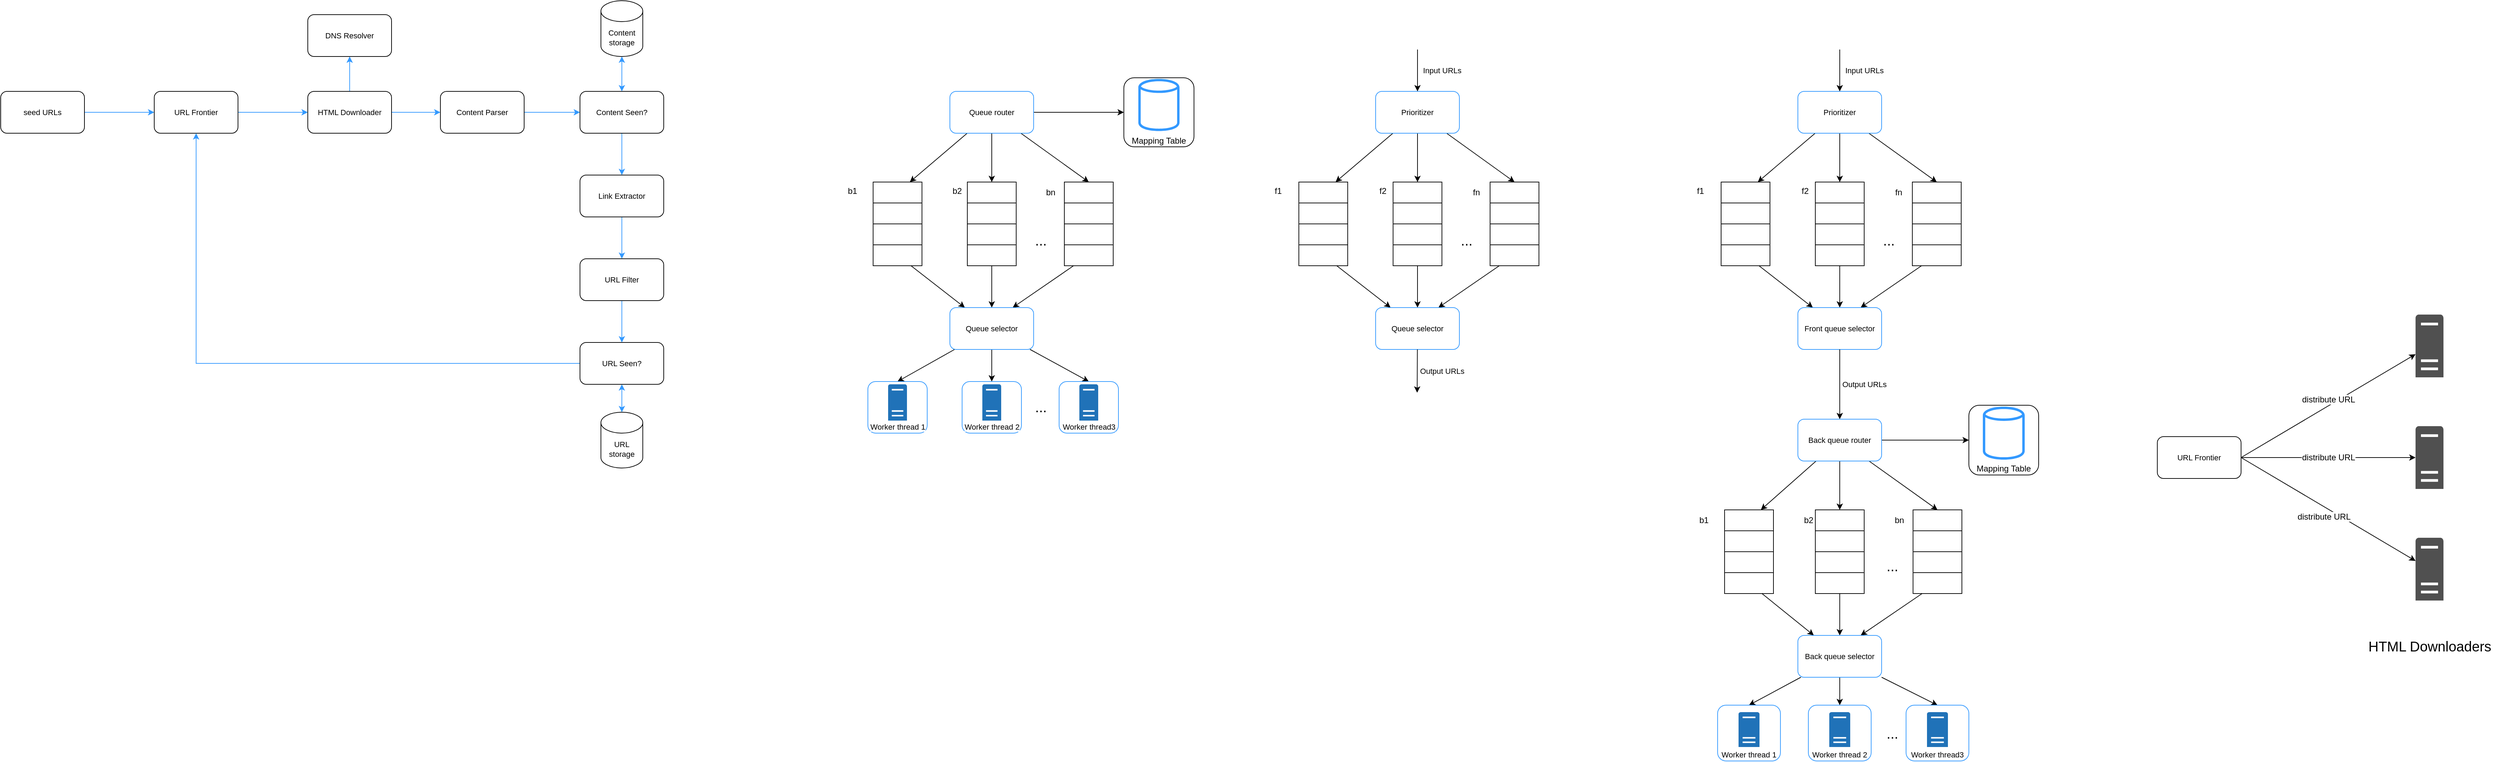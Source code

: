 <mxfile version="24.8.3">
  <diagram name="Page-1" id="DrJ4Jgo7Ixu42RDF0Wzw">
    <mxGraphModel dx="1405" dy="2077" grid="1" gridSize="10" guides="1" tooltips="1" connect="1" arrows="1" fold="1" page="1" pageScale="1" pageWidth="827" pageHeight="1169" math="0" shadow="0">
      <root>
        <mxCell id="0" />
        <mxCell id="1" parent="0" />
        <mxCell id="QwpV5EQHioaeeyOBAnAz-2" value="Worker thread 2" style="rounded=1;whiteSpace=wrap;html=1;fontFamily=Helvetica;fontSize=11;fontColor=default;labelBackgroundColor=default;fillColor=none;fillStyle=auto;strokeColor=#3399FF;verticalAlign=bottom;" vertex="1" parent="1">
          <mxGeometry x="1507.5" y="516" width="85" height="74" as="geometry" />
        </mxCell>
        <mxCell id="QwpV5EQHioaeeyOBAnAz-3" value="Mapping Table" style="rounded=1;whiteSpace=wrap;html=1;fillColor=none;verticalAlign=bottom;" vertex="1" parent="1">
          <mxGeometry x="1739.25" y="80.5" width="100.5" height="99" as="geometry" />
        </mxCell>
        <mxCell id="QwpV5EQHioaeeyOBAnAz-4" value="" style="edgeStyle=orthogonalEdgeStyle;shape=connector;rounded=0;orthogonalLoop=1;jettySize=auto;html=1;strokeColor=#3399FF;align=center;verticalAlign=middle;fontFamily=Helvetica;fontSize=11;fontColor=default;labelBackgroundColor=default;endArrow=classic;" edge="1" parent="1" source="QwpV5EQHioaeeyOBAnAz-5" target="QwpV5EQHioaeeyOBAnAz-7">
          <mxGeometry relative="1" as="geometry" />
        </mxCell>
        <mxCell id="QwpV5EQHioaeeyOBAnAz-5" value="seed URLs" style="rounded=1;whiteSpace=wrap;html=1;fontFamily=Helvetica;fontSize=11;fontColor=default;labelBackgroundColor=default;" vertex="1" parent="1">
          <mxGeometry x="130" y="100" width="120" height="60" as="geometry" />
        </mxCell>
        <mxCell id="QwpV5EQHioaeeyOBAnAz-6" value="" style="edgeStyle=orthogonalEdgeStyle;shape=connector;rounded=0;orthogonalLoop=1;jettySize=auto;html=1;strokeColor=#3399FF;align=center;verticalAlign=middle;fontFamily=Helvetica;fontSize=11;fontColor=default;labelBackgroundColor=default;endArrow=classic;" edge="1" parent="1" source="QwpV5EQHioaeeyOBAnAz-7" target="QwpV5EQHioaeeyOBAnAz-10">
          <mxGeometry relative="1" as="geometry" />
        </mxCell>
        <mxCell id="QwpV5EQHioaeeyOBAnAz-7" value="URL Frontier" style="rounded=1;whiteSpace=wrap;html=1;fontFamily=Helvetica;fontSize=11;fontColor=default;labelBackgroundColor=default;" vertex="1" parent="1">
          <mxGeometry x="350" y="100" width="120" height="60" as="geometry" />
        </mxCell>
        <mxCell id="QwpV5EQHioaeeyOBAnAz-8" value="" style="edgeStyle=orthogonalEdgeStyle;shape=connector;rounded=0;orthogonalLoop=1;jettySize=auto;html=1;strokeColor=#3399FF;align=center;verticalAlign=middle;fontFamily=Helvetica;fontSize=11;fontColor=default;labelBackgroundColor=default;endArrow=classic;" edge="1" parent="1" source="QwpV5EQHioaeeyOBAnAz-10" target="QwpV5EQHioaeeyOBAnAz-11">
          <mxGeometry relative="1" as="geometry" />
        </mxCell>
        <mxCell id="QwpV5EQHioaeeyOBAnAz-9" value="" style="edgeStyle=orthogonalEdgeStyle;shape=connector;rounded=0;orthogonalLoop=1;jettySize=auto;html=1;strokeColor=#3399FF;align=center;verticalAlign=middle;fontFamily=Helvetica;fontSize=11;fontColor=default;labelBackgroundColor=default;endArrow=classic;" edge="1" parent="1" source="QwpV5EQHioaeeyOBAnAz-10" target="QwpV5EQHioaeeyOBAnAz-13">
          <mxGeometry relative="1" as="geometry" />
        </mxCell>
        <mxCell id="QwpV5EQHioaeeyOBAnAz-10" value="HTML Downloader" style="rounded=1;whiteSpace=wrap;html=1;fontFamily=Helvetica;fontSize=11;fontColor=default;labelBackgroundColor=default;" vertex="1" parent="1">
          <mxGeometry x="570" y="100" width="120" height="60" as="geometry" />
        </mxCell>
        <mxCell id="QwpV5EQHioaeeyOBAnAz-11" value="DNS Resolver" style="rounded=1;whiteSpace=wrap;html=1;fontFamily=Helvetica;fontSize=11;fontColor=default;labelBackgroundColor=default;" vertex="1" parent="1">
          <mxGeometry x="570" y="-10" width="120" height="60" as="geometry" />
        </mxCell>
        <mxCell id="QwpV5EQHioaeeyOBAnAz-12" value="" style="edgeStyle=orthogonalEdgeStyle;shape=connector;rounded=0;orthogonalLoop=1;jettySize=auto;html=1;strokeColor=#3399FF;align=center;verticalAlign=middle;fontFamily=Helvetica;fontSize=11;fontColor=default;labelBackgroundColor=default;endArrow=classic;" edge="1" parent="1" source="QwpV5EQHioaeeyOBAnAz-13" target="QwpV5EQHioaeeyOBAnAz-16">
          <mxGeometry relative="1" as="geometry" />
        </mxCell>
        <mxCell id="QwpV5EQHioaeeyOBAnAz-13" value="Content Parser" style="rounded=1;whiteSpace=wrap;html=1;fontFamily=Helvetica;fontSize=11;fontColor=default;labelBackgroundColor=default;" vertex="1" parent="1">
          <mxGeometry x="760" y="100" width="120" height="60" as="geometry" />
        </mxCell>
        <mxCell id="QwpV5EQHioaeeyOBAnAz-14" value="" style="edgeStyle=orthogonalEdgeStyle;shape=connector;rounded=0;orthogonalLoop=1;jettySize=auto;html=1;strokeColor=#3399FF;align=center;verticalAlign=middle;fontFamily=Helvetica;fontSize=11;fontColor=default;labelBackgroundColor=default;endArrow=classic;startArrow=classic;startFill=1;" edge="1" parent="1" source="QwpV5EQHioaeeyOBAnAz-16" target="QwpV5EQHioaeeyOBAnAz-17">
          <mxGeometry relative="1" as="geometry" />
        </mxCell>
        <mxCell id="QwpV5EQHioaeeyOBAnAz-15" value="" style="edgeStyle=orthogonalEdgeStyle;shape=connector;rounded=0;orthogonalLoop=1;jettySize=auto;html=1;strokeColor=#3399FF;align=center;verticalAlign=middle;fontFamily=Helvetica;fontSize=11;fontColor=default;labelBackgroundColor=default;endArrow=classic;" edge="1" parent="1" source="QwpV5EQHioaeeyOBAnAz-16" target="QwpV5EQHioaeeyOBAnAz-19">
          <mxGeometry relative="1" as="geometry" />
        </mxCell>
        <mxCell id="QwpV5EQHioaeeyOBAnAz-16" value="Content Seen?" style="rounded=1;whiteSpace=wrap;html=1;fontFamily=Helvetica;fontSize=11;fontColor=default;labelBackgroundColor=default;" vertex="1" parent="1">
          <mxGeometry x="960" y="100" width="120" height="60" as="geometry" />
        </mxCell>
        <mxCell id="QwpV5EQHioaeeyOBAnAz-17" value="Content storage" style="shape=cylinder3;whiteSpace=wrap;html=1;boundedLbl=1;backgroundOutline=1;size=15;fontFamily=Helvetica;fontSize=11;fontColor=default;labelBackgroundColor=default;" vertex="1" parent="1">
          <mxGeometry x="990" y="-30" width="60" height="80" as="geometry" />
        </mxCell>
        <mxCell id="QwpV5EQHioaeeyOBAnAz-18" value="" style="edgeStyle=orthogonalEdgeStyle;shape=connector;rounded=0;orthogonalLoop=1;jettySize=auto;html=1;strokeColor=#3399FF;align=center;verticalAlign=middle;fontFamily=Helvetica;fontSize=11;fontColor=default;labelBackgroundColor=default;endArrow=classic;" edge="1" parent="1" source="QwpV5EQHioaeeyOBAnAz-19" target="QwpV5EQHioaeeyOBAnAz-21">
          <mxGeometry relative="1" as="geometry" />
        </mxCell>
        <mxCell id="QwpV5EQHioaeeyOBAnAz-19" value="Link Extractor" style="rounded=1;whiteSpace=wrap;html=1;fontFamily=Helvetica;fontSize=11;fontColor=default;labelBackgroundColor=default;" vertex="1" parent="1">
          <mxGeometry x="960" y="220" width="120" height="60" as="geometry" />
        </mxCell>
        <mxCell id="QwpV5EQHioaeeyOBAnAz-20" value="" style="edgeStyle=orthogonalEdgeStyle;shape=connector;rounded=0;orthogonalLoop=1;jettySize=auto;html=1;strokeColor=#3399FF;align=center;verticalAlign=middle;fontFamily=Helvetica;fontSize=11;fontColor=default;labelBackgroundColor=default;endArrow=classic;" edge="1" parent="1" source="QwpV5EQHioaeeyOBAnAz-21" target="QwpV5EQHioaeeyOBAnAz-24">
          <mxGeometry relative="1" as="geometry" />
        </mxCell>
        <mxCell id="QwpV5EQHioaeeyOBAnAz-21" value="URL Filter" style="rounded=1;whiteSpace=wrap;html=1;fontFamily=Helvetica;fontSize=11;fontColor=default;labelBackgroundColor=default;" vertex="1" parent="1">
          <mxGeometry x="960" y="340" width="120" height="60" as="geometry" />
        </mxCell>
        <mxCell id="QwpV5EQHioaeeyOBAnAz-22" value="" style="edgeStyle=orthogonalEdgeStyle;shape=connector;rounded=0;orthogonalLoop=1;jettySize=auto;html=1;strokeColor=#3399FF;align=center;verticalAlign=middle;fontFamily=Helvetica;fontSize=11;fontColor=default;labelBackgroundColor=default;endArrow=classic;startArrow=classic;startFill=1;" edge="1" parent="1" source="QwpV5EQHioaeeyOBAnAz-24" target="QwpV5EQHioaeeyOBAnAz-25">
          <mxGeometry relative="1" as="geometry" />
        </mxCell>
        <mxCell id="QwpV5EQHioaeeyOBAnAz-23" style="edgeStyle=orthogonalEdgeStyle;shape=connector;rounded=0;orthogonalLoop=1;jettySize=auto;html=1;strokeColor=#3399FF;align=center;verticalAlign=middle;fontFamily=Helvetica;fontSize=11;fontColor=default;labelBackgroundColor=default;endArrow=classic;entryX=0.5;entryY=1;entryDx=0;entryDy=0;" edge="1" parent="1" source="QwpV5EQHioaeeyOBAnAz-24" target="QwpV5EQHioaeeyOBAnAz-7">
          <mxGeometry relative="1" as="geometry">
            <mxPoint x="440" y="200.0" as="targetPoint" />
          </mxGeometry>
        </mxCell>
        <mxCell id="QwpV5EQHioaeeyOBAnAz-24" value="URL Seen?" style="rounded=1;whiteSpace=wrap;html=1;fontFamily=Helvetica;fontSize=11;fontColor=default;labelBackgroundColor=default;" vertex="1" parent="1">
          <mxGeometry x="960" y="460" width="120" height="60" as="geometry" />
        </mxCell>
        <mxCell id="QwpV5EQHioaeeyOBAnAz-25" value="URL&lt;div&gt;storage&lt;/div&gt;" style="shape=cylinder3;whiteSpace=wrap;html=1;boundedLbl=1;backgroundOutline=1;size=15;fontFamily=Helvetica;fontSize=11;fontColor=default;labelBackgroundColor=default;" vertex="1" parent="1">
          <mxGeometry x="990" y="560" width="60" height="80" as="geometry" />
        </mxCell>
        <mxCell id="QwpV5EQHioaeeyOBAnAz-26" style="rounded=0;orthogonalLoop=1;jettySize=auto;html=1;" edge="1" parent="1" source="QwpV5EQHioaeeyOBAnAz-30" target="QwpV5EQHioaeeyOBAnAz-42">
          <mxGeometry relative="1" as="geometry" />
        </mxCell>
        <mxCell id="QwpV5EQHioaeeyOBAnAz-27" style="edgeStyle=orthogonalEdgeStyle;rounded=0;orthogonalLoop=1;jettySize=auto;html=1;" edge="1" parent="1" source="QwpV5EQHioaeeyOBAnAz-30" target="QwpV5EQHioaeeyOBAnAz-32">
          <mxGeometry relative="1" as="geometry" />
        </mxCell>
        <mxCell id="QwpV5EQHioaeeyOBAnAz-28" style="rounded=0;orthogonalLoop=1;jettySize=auto;html=1;entryX=0.5;entryY=0;entryDx=0;entryDy=0;" edge="1" parent="1" source="QwpV5EQHioaeeyOBAnAz-30" target="QwpV5EQHioaeeyOBAnAz-37">
          <mxGeometry relative="1" as="geometry" />
        </mxCell>
        <mxCell id="QwpV5EQHioaeeyOBAnAz-29" style="edgeStyle=orthogonalEdgeStyle;rounded=0;orthogonalLoop=1;jettySize=auto;html=1;entryX=0;entryY=0.5;entryDx=0;entryDy=0;" edge="1" parent="1" source="QwpV5EQHioaeeyOBAnAz-30" target="QwpV5EQHioaeeyOBAnAz-3">
          <mxGeometry relative="1" as="geometry" />
        </mxCell>
        <mxCell id="QwpV5EQHioaeeyOBAnAz-30" value="Queue router" style="rounded=1;whiteSpace=wrap;html=1;fontFamily=Helvetica;fontSize=11;fontColor=default;labelBackgroundColor=default;fillColor=#FFFFFF;fillStyle=auto;strokeColor=#3399FF;" vertex="1" parent="1">
          <mxGeometry x="1490" y="100" width="120" height="60" as="geometry" />
        </mxCell>
        <mxCell id="QwpV5EQHioaeeyOBAnAz-31" value="" style="sketch=0;outlineConnect=0;fontColor=#232F3E;gradientColor=none;fillColor=#3399FF;strokeColor=#007FFF;dashed=0;verticalLabelPosition=bottom;verticalAlign=top;align=center;html=1;fontSize=12;fontStyle=0;aspect=fixed;pointerEvents=1;shape=mxgraph.aws4.generic_database;" vertex="1" parent="1">
          <mxGeometry x="1760" y="80.5" width="59" height="78" as="geometry" />
        </mxCell>
        <mxCell id="QwpV5EQHioaeeyOBAnAz-32" value="" style="rounded=0;whiteSpace=wrap;html=1;" vertex="1" parent="1">
          <mxGeometry x="1515" y="230" width="70" height="30" as="geometry" />
        </mxCell>
        <mxCell id="QwpV5EQHioaeeyOBAnAz-33" value="" style="rounded=0;whiteSpace=wrap;html=1;" vertex="1" parent="1">
          <mxGeometry x="1515" y="260" width="70" height="30" as="geometry" />
        </mxCell>
        <mxCell id="QwpV5EQHioaeeyOBAnAz-34" value="" style="rounded=0;whiteSpace=wrap;html=1;" vertex="1" parent="1">
          <mxGeometry x="1515" y="290" width="70" height="30" as="geometry" />
        </mxCell>
        <mxCell id="QwpV5EQHioaeeyOBAnAz-35" style="edgeStyle=orthogonalEdgeStyle;rounded=0;orthogonalLoop=1;jettySize=auto;html=1;entryX=0.5;entryY=0;entryDx=0;entryDy=0;" edge="1" parent="1" source="QwpV5EQHioaeeyOBAnAz-36" target="QwpV5EQHioaeeyOBAnAz-54">
          <mxGeometry relative="1" as="geometry" />
        </mxCell>
        <mxCell id="QwpV5EQHioaeeyOBAnAz-36" value="" style="rounded=0;whiteSpace=wrap;html=1;" vertex="1" parent="1">
          <mxGeometry x="1515" y="320" width="70" height="30" as="geometry" />
        </mxCell>
        <mxCell id="QwpV5EQHioaeeyOBAnAz-37" value="" style="rounded=0;whiteSpace=wrap;html=1;" vertex="1" parent="1">
          <mxGeometry x="1654" y="230" width="70" height="30" as="geometry" />
        </mxCell>
        <mxCell id="QwpV5EQHioaeeyOBAnAz-38" value="" style="rounded=0;whiteSpace=wrap;html=1;" vertex="1" parent="1">
          <mxGeometry x="1654" y="260" width="70" height="30" as="geometry" />
        </mxCell>
        <mxCell id="QwpV5EQHioaeeyOBAnAz-39" value="" style="rounded=0;whiteSpace=wrap;html=1;" vertex="1" parent="1">
          <mxGeometry x="1654" y="290" width="70" height="30" as="geometry" />
        </mxCell>
        <mxCell id="QwpV5EQHioaeeyOBAnAz-40" style="rounded=0;orthogonalLoop=1;jettySize=auto;html=1;entryX=0.75;entryY=0;entryDx=0;entryDy=0;" edge="1" parent="1" source="QwpV5EQHioaeeyOBAnAz-41" target="QwpV5EQHioaeeyOBAnAz-54">
          <mxGeometry relative="1" as="geometry" />
        </mxCell>
        <mxCell id="QwpV5EQHioaeeyOBAnAz-41" value="" style="rounded=0;whiteSpace=wrap;html=1;" vertex="1" parent="1">
          <mxGeometry x="1654" y="320" width="70" height="30" as="geometry" />
        </mxCell>
        <mxCell id="QwpV5EQHioaeeyOBAnAz-42" value="" style="rounded=0;whiteSpace=wrap;html=1;" vertex="1" parent="1">
          <mxGeometry x="1380" y="230" width="70" height="30" as="geometry" />
        </mxCell>
        <mxCell id="QwpV5EQHioaeeyOBAnAz-43" value="" style="rounded=0;whiteSpace=wrap;html=1;" vertex="1" parent="1">
          <mxGeometry x="1380" y="260" width="70" height="30" as="geometry" />
        </mxCell>
        <mxCell id="QwpV5EQHioaeeyOBAnAz-44" value="" style="rounded=0;whiteSpace=wrap;html=1;" vertex="1" parent="1">
          <mxGeometry x="1380" y="290" width="70" height="30" as="geometry" />
        </mxCell>
        <mxCell id="QwpV5EQHioaeeyOBAnAz-45" style="rounded=0;orthogonalLoop=1;jettySize=auto;html=1;" edge="1" parent="1" source="QwpV5EQHioaeeyOBAnAz-46" target="QwpV5EQHioaeeyOBAnAz-54">
          <mxGeometry relative="1" as="geometry" />
        </mxCell>
        <mxCell id="QwpV5EQHioaeeyOBAnAz-46" value="" style="rounded=0;whiteSpace=wrap;html=1;" vertex="1" parent="1">
          <mxGeometry x="1380" y="320" width="70" height="30" as="geometry" />
        </mxCell>
        <mxCell id="QwpV5EQHioaeeyOBAnAz-47" value="b1" style="text;html=1;align=center;verticalAlign=middle;resizable=0;points=[];autosize=1;strokeColor=none;fillColor=none;" vertex="1" parent="1">
          <mxGeometry x="1330" y="228" width="40" height="30" as="geometry" />
        </mxCell>
        <mxCell id="QwpV5EQHioaeeyOBAnAz-48" value="b2" style="text;html=1;align=center;verticalAlign=middle;resizable=0;points=[];autosize=1;strokeColor=none;fillColor=none;" vertex="1" parent="1">
          <mxGeometry x="1480" y="228" width="40" height="30" as="geometry" />
        </mxCell>
        <mxCell id="QwpV5EQHioaeeyOBAnAz-49" value="bn" style="text;html=1;align=center;verticalAlign=middle;resizable=0;points=[];autosize=1;strokeColor=none;fillColor=none;" vertex="1" parent="1">
          <mxGeometry x="1614" y="230" width="40" height="30" as="geometry" />
        </mxCell>
        <mxCell id="QwpV5EQHioaeeyOBAnAz-50" value="..." style="text;html=1;align=center;verticalAlign=middle;resizable=0;points=[];autosize=1;strokeColor=none;fillColor=none;fontSize=20;" vertex="1" parent="1">
          <mxGeometry x="1600" y="293" width="40" height="40" as="geometry" />
        </mxCell>
        <mxCell id="QwpV5EQHioaeeyOBAnAz-51" style="rounded=0;orthogonalLoop=1;jettySize=auto;html=1;entryX=0.5;entryY=0;entryDx=0;entryDy=0;" edge="1" parent="1" source="QwpV5EQHioaeeyOBAnAz-54" target="QwpV5EQHioaeeyOBAnAz-58">
          <mxGeometry relative="1" as="geometry" />
        </mxCell>
        <mxCell id="QwpV5EQHioaeeyOBAnAz-52" style="edgeStyle=orthogonalEdgeStyle;rounded=0;orthogonalLoop=1;jettySize=auto;html=1;entryX=0.5;entryY=0;entryDx=0;entryDy=0;" edge="1" parent="1" source="QwpV5EQHioaeeyOBAnAz-54" target="QwpV5EQHioaeeyOBAnAz-2">
          <mxGeometry relative="1" as="geometry" />
        </mxCell>
        <mxCell id="QwpV5EQHioaeeyOBAnAz-53" style="rounded=0;orthogonalLoop=1;jettySize=auto;html=1;entryX=0.5;entryY=0;entryDx=0;entryDy=0;" edge="1" parent="1" source="QwpV5EQHioaeeyOBAnAz-54" target="QwpV5EQHioaeeyOBAnAz-56">
          <mxGeometry relative="1" as="geometry" />
        </mxCell>
        <mxCell id="QwpV5EQHioaeeyOBAnAz-54" value="Queue selector" style="rounded=1;whiteSpace=wrap;html=1;fontFamily=Helvetica;fontSize=11;fontColor=default;labelBackgroundColor=default;fillColor=#FFFFFF;fillStyle=auto;strokeColor=#3399FF;" vertex="1" parent="1">
          <mxGeometry x="1490" y="410" width="120" height="60" as="geometry" />
        </mxCell>
        <mxCell id="QwpV5EQHioaeeyOBAnAz-55" value="" style="sketch=0;pointerEvents=1;shadow=0;dashed=0;html=1;strokeColor=none;labelPosition=center;verticalLabelPosition=bottom;verticalAlign=top;outlineConnect=0;align=center;shape=mxgraph.office.servers.physical_host;fillColor=#2072B8;" vertex="1" parent="1">
          <mxGeometry x="1536.5" y="520" width="27" height="52" as="geometry" />
        </mxCell>
        <mxCell id="QwpV5EQHioaeeyOBAnAz-56" value="Worker thread3" style="rounded=1;whiteSpace=wrap;html=1;fontFamily=Helvetica;fontSize=11;fontColor=default;labelBackgroundColor=default;fillColor=none;fillStyle=auto;strokeColor=#3399FF;verticalAlign=bottom;" vertex="1" parent="1">
          <mxGeometry x="1646.5" y="516" width="85" height="74" as="geometry" />
        </mxCell>
        <mxCell id="QwpV5EQHioaeeyOBAnAz-57" value="" style="sketch=0;pointerEvents=1;shadow=0;dashed=0;html=1;strokeColor=none;labelPosition=center;verticalLabelPosition=bottom;verticalAlign=top;outlineConnect=0;align=center;shape=mxgraph.office.servers.physical_host;fillColor=#2072B8;" vertex="1" parent="1">
          <mxGeometry x="1675.5" y="520" width="27" height="52" as="geometry" />
        </mxCell>
        <mxCell id="QwpV5EQHioaeeyOBAnAz-58" value="Worker thread 1" style="rounded=1;whiteSpace=wrap;html=1;fontFamily=Helvetica;fontSize=11;fontColor=default;labelBackgroundColor=default;fillColor=none;fillStyle=auto;strokeColor=#3399FF;verticalAlign=bottom;" vertex="1" parent="1">
          <mxGeometry x="1372.5" y="516" width="85" height="74" as="geometry" />
        </mxCell>
        <mxCell id="QwpV5EQHioaeeyOBAnAz-59" value="" style="sketch=0;pointerEvents=1;shadow=0;dashed=0;html=1;strokeColor=none;labelPosition=center;verticalLabelPosition=bottom;verticalAlign=top;outlineConnect=0;align=center;shape=mxgraph.office.servers.physical_host;fillColor=#2072B8;" vertex="1" parent="1">
          <mxGeometry x="1401.5" y="520" width="27" height="52" as="geometry" />
        </mxCell>
        <mxCell id="QwpV5EQHioaeeyOBAnAz-60" value="..." style="text;html=1;align=center;verticalAlign=middle;resizable=0;points=[];autosize=1;strokeColor=none;fillColor=none;fontSize=20;" vertex="1" parent="1">
          <mxGeometry x="1600" y="532" width="40" height="40" as="geometry" />
        </mxCell>
        <mxCell id="QwpV5EQHioaeeyOBAnAz-61" style="rounded=0;orthogonalLoop=1;jettySize=auto;html=1;" edge="1" parent="1" source="QwpV5EQHioaeeyOBAnAz-64" target="QwpV5EQHioaeeyOBAnAz-75">
          <mxGeometry relative="1" as="geometry" />
        </mxCell>
        <mxCell id="QwpV5EQHioaeeyOBAnAz-62" style="edgeStyle=orthogonalEdgeStyle;rounded=0;orthogonalLoop=1;jettySize=auto;html=1;" edge="1" parent="1" source="QwpV5EQHioaeeyOBAnAz-64" target="QwpV5EQHioaeeyOBAnAz-65">
          <mxGeometry relative="1" as="geometry" />
        </mxCell>
        <mxCell id="QwpV5EQHioaeeyOBAnAz-63" style="rounded=0;orthogonalLoop=1;jettySize=auto;html=1;entryX=0.5;entryY=0;entryDx=0;entryDy=0;" edge="1" parent="1" source="QwpV5EQHioaeeyOBAnAz-64" target="QwpV5EQHioaeeyOBAnAz-70">
          <mxGeometry relative="1" as="geometry" />
        </mxCell>
        <mxCell id="QwpV5EQHioaeeyOBAnAz-64" value="Prioritizer" style="rounded=1;whiteSpace=wrap;html=1;fontFamily=Helvetica;fontSize=11;fontColor=default;labelBackgroundColor=default;fillColor=#FFFFFF;fillStyle=auto;strokeColor=#3399FF;" vertex="1" parent="1">
          <mxGeometry x="2100" y="100" width="120" height="60" as="geometry" />
        </mxCell>
        <mxCell id="QwpV5EQHioaeeyOBAnAz-65" value="" style="rounded=0;whiteSpace=wrap;html=1;" vertex="1" parent="1">
          <mxGeometry x="2125" y="230" width="70" height="30" as="geometry" />
        </mxCell>
        <mxCell id="QwpV5EQHioaeeyOBAnAz-66" value="" style="rounded=0;whiteSpace=wrap;html=1;" vertex="1" parent="1">
          <mxGeometry x="2125" y="260" width="70" height="30" as="geometry" />
        </mxCell>
        <mxCell id="QwpV5EQHioaeeyOBAnAz-67" value="" style="rounded=0;whiteSpace=wrap;html=1;" vertex="1" parent="1">
          <mxGeometry x="2125" y="290" width="70" height="30" as="geometry" />
        </mxCell>
        <mxCell id="QwpV5EQHioaeeyOBAnAz-68" style="edgeStyle=orthogonalEdgeStyle;rounded=0;orthogonalLoop=1;jettySize=auto;html=1;entryX=0.5;entryY=0;entryDx=0;entryDy=0;" edge="1" parent="1" source="QwpV5EQHioaeeyOBAnAz-69" target="QwpV5EQHioaeeyOBAnAz-84">
          <mxGeometry relative="1" as="geometry" />
        </mxCell>
        <mxCell id="QwpV5EQHioaeeyOBAnAz-69" value="" style="rounded=0;whiteSpace=wrap;html=1;" vertex="1" parent="1">
          <mxGeometry x="2125" y="320" width="70" height="30" as="geometry" />
        </mxCell>
        <mxCell id="QwpV5EQHioaeeyOBAnAz-70" value="" style="rounded=0;whiteSpace=wrap;html=1;" vertex="1" parent="1">
          <mxGeometry x="2264" y="230" width="70" height="30" as="geometry" />
        </mxCell>
        <mxCell id="QwpV5EQHioaeeyOBAnAz-71" value="" style="rounded=0;whiteSpace=wrap;html=1;" vertex="1" parent="1">
          <mxGeometry x="2264" y="260" width="70" height="30" as="geometry" />
        </mxCell>
        <mxCell id="QwpV5EQHioaeeyOBAnAz-72" value="" style="rounded=0;whiteSpace=wrap;html=1;" vertex="1" parent="1">
          <mxGeometry x="2264" y="290" width="70" height="30" as="geometry" />
        </mxCell>
        <mxCell id="QwpV5EQHioaeeyOBAnAz-73" style="rounded=0;orthogonalLoop=1;jettySize=auto;html=1;entryX=0.75;entryY=0;entryDx=0;entryDy=0;" edge="1" parent="1" source="QwpV5EQHioaeeyOBAnAz-74" target="QwpV5EQHioaeeyOBAnAz-84">
          <mxGeometry relative="1" as="geometry" />
        </mxCell>
        <mxCell id="QwpV5EQHioaeeyOBAnAz-74" value="" style="rounded=0;whiteSpace=wrap;html=1;" vertex="1" parent="1">
          <mxGeometry x="2264" y="320" width="70" height="30" as="geometry" />
        </mxCell>
        <mxCell id="QwpV5EQHioaeeyOBAnAz-75" value="" style="rounded=0;whiteSpace=wrap;html=1;" vertex="1" parent="1">
          <mxGeometry x="1990" y="230" width="70" height="30" as="geometry" />
        </mxCell>
        <mxCell id="QwpV5EQHioaeeyOBAnAz-76" value="" style="rounded=0;whiteSpace=wrap;html=1;" vertex="1" parent="1">
          <mxGeometry x="1990" y="260" width="70" height="30" as="geometry" />
        </mxCell>
        <mxCell id="QwpV5EQHioaeeyOBAnAz-77" value="" style="rounded=0;whiteSpace=wrap;html=1;" vertex="1" parent="1">
          <mxGeometry x="1990" y="290" width="70" height="30" as="geometry" />
        </mxCell>
        <mxCell id="QwpV5EQHioaeeyOBAnAz-78" style="rounded=0;orthogonalLoop=1;jettySize=auto;html=1;" edge="1" parent="1" source="QwpV5EQHioaeeyOBAnAz-79" target="QwpV5EQHioaeeyOBAnAz-84">
          <mxGeometry relative="1" as="geometry" />
        </mxCell>
        <mxCell id="QwpV5EQHioaeeyOBAnAz-79" value="" style="rounded=0;whiteSpace=wrap;html=1;" vertex="1" parent="1">
          <mxGeometry x="1990" y="320" width="70" height="30" as="geometry" />
        </mxCell>
        <mxCell id="QwpV5EQHioaeeyOBAnAz-80" value="f1" style="text;html=1;align=center;verticalAlign=middle;resizable=0;points=[];autosize=1;strokeColor=none;fillColor=none;" vertex="1" parent="1">
          <mxGeometry x="1945" y="228" width="30" height="30" as="geometry" />
        </mxCell>
        <mxCell id="QwpV5EQHioaeeyOBAnAz-81" value="f2" style="text;html=1;align=center;verticalAlign=middle;resizable=0;points=[];autosize=1;strokeColor=none;fillColor=none;" vertex="1" parent="1">
          <mxGeometry x="2095" y="228" width="30" height="30" as="geometry" />
        </mxCell>
        <mxCell id="QwpV5EQHioaeeyOBAnAz-82" value="fn" style="text;html=1;align=center;verticalAlign=middle;resizable=0;points=[];autosize=1;strokeColor=none;fillColor=none;" vertex="1" parent="1">
          <mxGeometry x="2229" y="230" width="30" height="30" as="geometry" />
        </mxCell>
        <mxCell id="QwpV5EQHioaeeyOBAnAz-83" value="..." style="text;html=1;align=center;verticalAlign=middle;resizable=0;points=[];autosize=1;strokeColor=none;fillColor=none;fontSize=20;" vertex="1" parent="1">
          <mxGeometry x="2210" y="293" width="40" height="40" as="geometry" />
        </mxCell>
        <mxCell id="QwpV5EQHioaeeyOBAnAz-84" value="Queue selector" style="rounded=1;whiteSpace=wrap;html=1;fontFamily=Helvetica;fontSize=11;fontColor=default;labelBackgroundColor=default;fillColor=#FFFFFF;fillStyle=auto;strokeColor=#3399FF;" vertex="1" parent="1">
          <mxGeometry x="2100" y="410" width="120" height="60" as="geometry" />
        </mxCell>
        <mxCell id="QwpV5EQHioaeeyOBAnAz-85" value="Input URLs" style="endArrow=classic;html=1;rounded=0;entryX=0.5;entryY=0;entryDx=0;entryDy=0;spacingLeft=70;" edge="1" parent="1" target="QwpV5EQHioaeeyOBAnAz-64">
          <mxGeometry width="50" height="50" relative="1" as="geometry">
            <mxPoint x="2160" y="40" as="sourcePoint" />
            <mxPoint x="1920" y="270" as="targetPoint" />
          </mxGeometry>
        </mxCell>
        <mxCell id="QwpV5EQHioaeeyOBAnAz-86" value="Output URLs" style="endArrow=classic;html=1;rounded=0;entryX=0.5;entryY=0;entryDx=0;entryDy=0;spacingLeft=70;" edge="1" parent="1" source="QwpV5EQHioaeeyOBAnAz-84">
          <mxGeometry width="50" height="50" relative="1" as="geometry">
            <mxPoint x="2159.5" y="472" as="sourcePoint" />
            <mxPoint x="2159.5" y="532" as="targetPoint" />
          </mxGeometry>
        </mxCell>
        <mxCell id="QwpV5EQHioaeeyOBAnAz-87" style="rounded=0;orthogonalLoop=1;jettySize=auto;html=1;" edge="1" parent="1" source="QwpV5EQHioaeeyOBAnAz-90" target="QwpV5EQHioaeeyOBAnAz-101">
          <mxGeometry relative="1" as="geometry" />
        </mxCell>
        <mxCell id="QwpV5EQHioaeeyOBAnAz-88" style="edgeStyle=orthogonalEdgeStyle;rounded=0;orthogonalLoop=1;jettySize=auto;html=1;" edge="1" parent="1" source="QwpV5EQHioaeeyOBAnAz-90" target="QwpV5EQHioaeeyOBAnAz-91">
          <mxGeometry relative="1" as="geometry" />
        </mxCell>
        <mxCell id="QwpV5EQHioaeeyOBAnAz-89" style="rounded=0;orthogonalLoop=1;jettySize=auto;html=1;entryX=0.5;entryY=0;entryDx=0;entryDy=0;" edge="1" parent="1" source="QwpV5EQHioaeeyOBAnAz-90" target="QwpV5EQHioaeeyOBAnAz-96">
          <mxGeometry relative="1" as="geometry" />
        </mxCell>
        <mxCell id="QwpV5EQHioaeeyOBAnAz-90" value="Prioritizer" style="rounded=1;whiteSpace=wrap;html=1;fontFamily=Helvetica;fontSize=11;fontColor=default;labelBackgroundColor=default;fillColor=#FFFFFF;fillStyle=auto;strokeColor=#3399FF;" vertex="1" parent="1">
          <mxGeometry x="2705" y="100" width="120" height="60" as="geometry" />
        </mxCell>
        <mxCell id="QwpV5EQHioaeeyOBAnAz-91" value="" style="rounded=0;whiteSpace=wrap;html=1;" vertex="1" parent="1">
          <mxGeometry x="2730" y="230" width="70" height="30" as="geometry" />
        </mxCell>
        <mxCell id="QwpV5EQHioaeeyOBAnAz-92" value="" style="rounded=0;whiteSpace=wrap;html=1;" vertex="1" parent="1">
          <mxGeometry x="2730" y="260" width="70" height="30" as="geometry" />
        </mxCell>
        <mxCell id="QwpV5EQHioaeeyOBAnAz-93" value="" style="rounded=0;whiteSpace=wrap;html=1;" vertex="1" parent="1">
          <mxGeometry x="2730" y="290" width="70" height="30" as="geometry" />
        </mxCell>
        <mxCell id="QwpV5EQHioaeeyOBAnAz-94" style="edgeStyle=orthogonalEdgeStyle;rounded=0;orthogonalLoop=1;jettySize=auto;html=1;entryX=0.5;entryY=0;entryDx=0;entryDy=0;" edge="1" parent="1" source="QwpV5EQHioaeeyOBAnAz-95" target="QwpV5EQHioaeeyOBAnAz-110">
          <mxGeometry relative="1" as="geometry" />
        </mxCell>
        <mxCell id="QwpV5EQHioaeeyOBAnAz-95" value="" style="rounded=0;whiteSpace=wrap;html=1;" vertex="1" parent="1">
          <mxGeometry x="2730" y="320" width="70" height="30" as="geometry" />
        </mxCell>
        <mxCell id="QwpV5EQHioaeeyOBAnAz-96" value="" style="rounded=0;whiteSpace=wrap;html=1;" vertex="1" parent="1">
          <mxGeometry x="2869" y="230" width="70" height="30" as="geometry" />
        </mxCell>
        <mxCell id="QwpV5EQHioaeeyOBAnAz-97" value="" style="rounded=0;whiteSpace=wrap;html=1;" vertex="1" parent="1">
          <mxGeometry x="2869" y="260" width="70" height="30" as="geometry" />
        </mxCell>
        <mxCell id="QwpV5EQHioaeeyOBAnAz-98" value="" style="rounded=0;whiteSpace=wrap;html=1;" vertex="1" parent="1">
          <mxGeometry x="2869" y="290" width="70" height="30" as="geometry" />
        </mxCell>
        <mxCell id="QwpV5EQHioaeeyOBAnAz-99" style="rounded=0;orthogonalLoop=1;jettySize=auto;html=1;entryX=0.75;entryY=0;entryDx=0;entryDy=0;" edge="1" parent="1" source="QwpV5EQHioaeeyOBAnAz-100" target="QwpV5EQHioaeeyOBAnAz-110">
          <mxGeometry relative="1" as="geometry" />
        </mxCell>
        <mxCell id="QwpV5EQHioaeeyOBAnAz-100" value="" style="rounded=0;whiteSpace=wrap;html=1;" vertex="1" parent="1">
          <mxGeometry x="2869" y="320" width="70" height="30" as="geometry" />
        </mxCell>
        <mxCell id="QwpV5EQHioaeeyOBAnAz-101" value="" style="rounded=0;whiteSpace=wrap;html=1;" vertex="1" parent="1">
          <mxGeometry x="2595" y="230" width="70" height="30" as="geometry" />
        </mxCell>
        <mxCell id="QwpV5EQHioaeeyOBAnAz-102" value="" style="rounded=0;whiteSpace=wrap;html=1;" vertex="1" parent="1">
          <mxGeometry x="2595" y="260" width="70" height="30" as="geometry" />
        </mxCell>
        <mxCell id="QwpV5EQHioaeeyOBAnAz-103" value="" style="rounded=0;whiteSpace=wrap;html=1;" vertex="1" parent="1">
          <mxGeometry x="2595" y="290" width="70" height="30" as="geometry" />
        </mxCell>
        <mxCell id="QwpV5EQHioaeeyOBAnAz-104" style="rounded=0;orthogonalLoop=1;jettySize=auto;html=1;" edge="1" parent="1" source="QwpV5EQHioaeeyOBAnAz-105" target="QwpV5EQHioaeeyOBAnAz-110">
          <mxGeometry relative="1" as="geometry" />
        </mxCell>
        <mxCell id="QwpV5EQHioaeeyOBAnAz-105" value="" style="rounded=0;whiteSpace=wrap;html=1;" vertex="1" parent="1">
          <mxGeometry x="2595" y="320" width="70" height="30" as="geometry" />
        </mxCell>
        <mxCell id="QwpV5EQHioaeeyOBAnAz-106" value="f1" style="text;html=1;align=center;verticalAlign=middle;resizable=0;points=[];autosize=1;strokeColor=none;fillColor=none;" vertex="1" parent="1">
          <mxGeometry x="2550" y="228" width="30" height="30" as="geometry" />
        </mxCell>
        <mxCell id="QwpV5EQHioaeeyOBAnAz-107" value="f2" style="text;html=1;align=center;verticalAlign=middle;resizable=0;points=[];autosize=1;strokeColor=none;fillColor=none;" vertex="1" parent="1">
          <mxGeometry x="2700" y="228" width="30" height="30" as="geometry" />
        </mxCell>
        <mxCell id="QwpV5EQHioaeeyOBAnAz-108" value="fn" style="text;html=1;align=center;verticalAlign=middle;resizable=0;points=[];autosize=1;strokeColor=none;fillColor=none;" vertex="1" parent="1">
          <mxGeometry x="2834" y="230" width="30" height="30" as="geometry" />
        </mxCell>
        <mxCell id="QwpV5EQHioaeeyOBAnAz-109" value="..." style="text;html=1;align=center;verticalAlign=middle;resizable=0;points=[];autosize=1;strokeColor=none;fillColor=none;fontSize=20;" vertex="1" parent="1">
          <mxGeometry x="2815" y="293" width="40" height="40" as="geometry" />
        </mxCell>
        <mxCell id="QwpV5EQHioaeeyOBAnAz-110" value="Front queue selector" style="rounded=1;whiteSpace=wrap;html=1;fontFamily=Helvetica;fontSize=11;fontColor=default;labelBackgroundColor=default;fillColor=#FFFFFF;fillStyle=auto;strokeColor=#3399FF;" vertex="1" parent="1">
          <mxGeometry x="2705" y="410" width="120" height="60" as="geometry" />
        </mxCell>
        <mxCell id="QwpV5EQHioaeeyOBAnAz-111" value="Input URLs" style="endArrow=classic;html=1;rounded=0;entryX=0.5;entryY=0;entryDx=0;entryDy=0;spacingLeft=70;" edge="1" parent="1" target="QwpV5EQHioaeeyOBAnAz-90">
          <mxGeometry width="50" height="50" relative="1" as="geometry">
            <mxPoint x="2765" y="40" as="sourcePoint" />
            <mxPoint x="2525" y="270" as="targetPoint" />
          </mxGeometry>
        </mxCell>
        <mxCell id="QwpV5EQHioaeeyOBAnAz-112" value="Output URLs" style="endArrow=classic;html=1;rounded=0;entryX=0.5;entryY=0;entryDx=0;entryDy=0;spacingLeft=70;" edge="1" parent="1" source="QwpV5EQHioaeeyOBAnAz-110" target="QwpV5EQHioaeeyOBAnAz-119">
          <mxGeometry width="50" height="50" relative="1" as="geometry">
            <mxPoint x="2760.5" y="472" as="sourcePoint" />
            <mxPoint x="2760.5" y="532" as="targetPoint" />
          </mxGeometry>
        </mxCell>
        <mxCell id="QwpV5EQHioaeeyOBAnAz-113" value="Worker thread 2" style="rounded=1;whiteSpace=wrap;html=1;fontFamily=Helvetica;fontSize=11;fontColor=default;labelBackgroundColor=default;fillColor=none;fillStyle=auto;strokeColor=#3399FF;verticalAlign=bottom;" vertex="1" parent="1">
          <mxGeometry x="2720" y="980" width="90" height="80" as="geometry" />
        </mxCell>
        <mxCell id="QwpV5EQHioaeeyOBAnAz-114" value="Mapping Table" style="rounded=1;whiteSpace=wrap;html=1;fillColor=none;verticalAlign=bottom;" vertex="1" parent="1">
          <mxGeometry x="2950" y="550" width="100" height="100" as="geometry" />
        </mxCell>
        <mxCell id="QwpV5EQHioaeeyOBAnAz-115" style="rounded=0;orthogonalLoop=1;jettySize=auto;html=1;" edge="1" parent="1" source="QwpV5EQHioaeeyOBAnAz-119" target="QwpV5EQHioaeeyOBAnAz-131">
          <mxGeometry relative="1" as="geometry" />
        </mxCell>
        <mxCell id="QwpV5EQHioaeeyOBAnAz-116" style="edgeStyle=orthogonalEdgeStyle;rounded=0;orthogonalLoop=1;jettySize=auto;html=1;" edge="1" parent="1" source="QwpV5EQHioaeeyOBAnAz-119" target="QwpV5EQHioaeeyOBAnAz-121">
          <mxGeometry relative="1" as="geometry" />
        </mxCell>
        <mxCell id="QwpV5EQHioaeeyOBAnAz-117" style="rounded=0;orthogonalLoop=1;jettySize=auto;html=1;entryX=0.5;entryY=0;entryDx=0;entryDy=0;" edge="1" parent="1" source="QwpV5EQHioaeeyOBAnAz-119" target="QwpV5EQHioaeeyOBAnAz-126">
          <mxGeometry relative="1" as="geometry" />
        </mxCell>
        <mxCell id="QwpV5EQHioaeeyOBAnAz-118" style="edgeStyle=orthogonalEdgeStyle;rounded=0;orthogonalLoop=1;jettySize=auto;html=1;entryX=0;entryY=0.5;entryDx=0;entryDy=0;" edge="1" parent="1" source="QwpV5EQHioaeeyOBAnAz-119" target="QwpV5EQHioaeeyOBAnAz-114">
          <mxGeometry relative="1" as="geometry" />
        </mxCell>
        <mxCell id="QwpV5EQHioaeeyOBAnAz-119" value="Back queue router" style="rounded=1;whiteSpace=wrap;html=1;fontFamily=Helvetica;fontSize=11;fontColor=default;labelBackgroundColor=default;fillColor=#FFFFFF;fillStyle=auto;strokeColor=#3399FF;" vertex="1" parent="1">
          <mxGeometry x="2705" y="570" width="120" height="60" as="geometry" />
        </mxCell>
        <mxCell id="QwpV5EQHioaeeyOBAnAz-120" value="" style="sketch=0;outlineConnect=0;fontColor=#232F3E;gradientColor=none;fillColor=#3399FF;strokeColor=#007FFF;dashed=0;verticalLabelPosition=bottom;verticalAlign=top;align=center;html=1;fontSize=12;fontStyle=0;aspect=fixed;pointerEvents=1;shape=mxgraph.aws4.generic_database;" vertex="1" parent="1">
          <mxGeometry x="2970" y="550" width="60" height="80" as="geometry" />
        </mxCell>
        <mxCell id="QwpV5EQHioaeeyOBAnAz-121" value="" style="rounded=0;whiteSpace=wrap;html=1;" vertex="1" parent="1">
          <mxGeometry x="2730" y="700" width="70" height="30" as="geometry" />
        </mxCell>
        <mxCell id="QwpV5EQHioaeeyOBAnAz-122" value="" style="rounded=0;whiteSpace=wrap;html=1;" vertex="1" parent="1">
          <mxGeometry x="2730" y="730" width="70" height="30" as="geometry" />
        </mxCell>
        <mxCell id="QwpV5EQHioaeeyOBAnAz-123" value="" style="rounded=0;whiteSpace=wrap;html=1;" vertex="1" parent="1">
          <mxGeometry x="2730" y="760" width="70" height="30" as="geometry" />
        </mxCell>
        <mxCell id="QwpV5EQHioaeeyOBAnAz-124" style="edgeStyle=orthogonalEdgeStyle;rounded=0;orthogonalLoop=1;jettySize=auto;html=1;entryX=0.5;entryY=0;entryDx=0;entryDy=0;" edge="1" parent="1" source="QwpV5EQHioaeeyOBAnAz-125" target="QwpV5EQHioaeeyOBAnAz-143">
          <mxGeometry relative="1" as="geometry" />
        </mxCell>
        <mxCell id="QwpV5EQHioaeeyOBAnAz-125" value="" style="rounded=0;whiteSpace=wrap;html=1;" vertex="1" parent="1">
          <mxGeometry x="2730" y="790" width="70" height="30" as="geometry" />
        </mxCell>
        <mxCell id="QwpV5EQHioaeeyOBAnAz-126" value="" style="rounded=0;whiteSpace=wrap;html=1;" vertex="1" parent="1">
          <mxGeometry x="2870" y="700" width="70" height="30" as="geometry" />
        </mxCell>
        <mxCell id="QwpV5EQHioaeeyOBAnAz-127" value="" style="rounded=0;whiteSpace=wrap;html=1;" vertex="1" parent="1">
          <mxGeometry x="2870" y="730" width="70" height="30" as="geometry" />
        </mxCell>
        <mxCell id="QwpV5EQHioaeeyOBAnAz-128" value="" style="rounded=0;whiteSpace=wrap;html=1;" vertex="1" parent="1">
          <mxGeometry x="2870" y="760" width="70" height="30" as="geometry" />
        </mxCell>
        <mxCell id="QwpV5EQHioaeeyOBAnAz-129" style="rounded=0;orthogonalLoop=1;jettySize=auto;html=1;entryX=0.75;entryY=0;entryDx=0;entryDy=0;" edge="1" parent="1" source="QwpV5EQHioaeeyOBAnAz-130" target="QwpV5EQHioaeeyOBAnAz-143">
          <mxGeometry relative="1" as="geometry" />
        </mxCell>
        <mxCell id="QwpV5EQHioaeeyOBAnAz-130" value="" style="rounded=0;whiteSpace=wrap;html=1;" vertex="1" parent="1">
          <mxGeometry x="2870" y="790" width="70" height="30" as="geometry" />
        </mxCell>
        <mxCell id="QwpV5EQHioaeeyOBAnAz-131" value="" style="rounded=0;whiteSpace=wrap;html=1;" vertex="1" parent="1">
          <mxGeometry x="2600" y="700" width="70" height="30" as="geometry" />
        </mxCell>
        <mxCell id="QwpV5EQHioaeeyOBAnAz-132" value="" style="rounded=0;whiteSpace=wrap;html=1;" vertex="1" parent="1">
          <mxGeometry x="2600" y="730" width="70" height="30" as="geometry" />
        </mxCell>
        <mxCell id="QwpV5EQHioaeeyOBAnAz-133" value="" style="rounded=0;whiteSpace=wrap;html=1;" vertex="1" parent="1">
          <mxGeometry x="2600" y="760" width="70" height="30" as="geometry" />
        </mxCell>
        <mxCell id="QwpV5EQHioaeeyOBAnAz-134" style="rounded=0;orthogonalLoop=1;jettySize=auto;html=1;" edge="1" parent="1" source="QwpV5EQHioaeeyOBAnAz-135" target="QwpV5EQHioaeeyOBAnAz-143">
          <mxGeometry relative="1" as="geometry" />
        </mxCell>
        <mxCell id="QwpV5EQHioaeeyOBAnAz-135" value="" style="rounded=0;whiteSpace=wrap;html=1;" vertex="1" parent="1">
          <mxGeometry x="2600" y="790" width="70" height="30" as="geometry" />
        </mxCell>
        <mxCell id="QwpV5EQHioaeeyOBAnAz-136" value="b1" style="text;html=1;align=center;verticalAlign=middle;resizable=0;points=[];autosize=1;strokeColor=none;fillColor=none;" vertex="1" parent="1">
          <mxGeometry x="2550" y="700" width="40" height="30" as="geometry" />
        </mxCell>
        <mxCell id="QwpV5EQHioaeeyOBAnAz-137" value="b2" style="text;html=1;align=center;verticalAlign=middle;resizable=0;points=[];autosize=1;strokeColor=none;fillColor=none;" vertex="1" parent="1">
          <mxGeometry x="2700" y="700" width="40" height="30" as="geometry" />
        </mxCell>
        <mxCell id="QwpV5EQHioaeeyOBAnAz-138" value="bn" style="text;html=1;align=center;verticalAlign=middle;resizable=0;points=[];autosize=1;strokeColor=none;fillColor=none;" vertex="1" parent="1">
          <mxGeometry x="2830" y="700" width="40" height="30" as="geometry" />
        </mxCell>
        <mxCell id="QwpV5EQHioaeeyOBAnAz-139" value="..." style="text;html=1;align=center;verticalAlign=middle;resizable=0;points=[];autosize=1;strokeColor=none;fillColor=none;fontSize=20;" vertex="1" parent="1">
          <mxGeometry x="2820" y="760" width="40" height="40" as="geometry" />
        </mxCell>
        <mxCell id="QwpV5EQHioaeeyOBAnAz-140" style="rounded=0;orthogonalLoop=1;jettySize=auto;html=1;entryX=0.5;entryY=0;entryDx=0;entryDy=0;" edge="1" parent="1" source="QwpV5EQHioaeeyOBAnAz-143" target="QwpV5EQHioaeeyOBAnAz-147">
          <mxGeometry relative="1" as="geometry" />
        </mxCell>
        <mxCell id="QwpV5EQHioaeeyOBAnAz-141" style="edgeStyle=orthogonalEdgeStyle;rounded=0;orthogonalLoop=1;jettySize=auto;html=1;entryX=0.5;entryY=0;entryDx=0;entryDy=0;" edge="1" parent="1" source="QwpV5EQHioaeeyOBAnAz-143" target="QwpV5EQHioaeeyOBAnAz-113">
          <mxGeometry relative="1" as="geometry" />
        </mxCell>
        <mxCell id="QwpV5EQHioaeeyOBAnAz-142" style="rounded=0;orthogonalLoop=1;jettySize=auto;html=1;entryX=0.5;entryY=0;entryDx=0;entryDy=0;" edge="1" parent="1" source="QwpV5EQHioaeeyOBAnAz-143" target="QwpV5EQHioaeeyOBAnAz-145">
          <mxGeometry relative="1" as="geometry" />
        </mxCell>
        <mxCell id="QwpV5EQHioaeeyOBAnAz-143" value="Back queue selector" style="rounded=1;whiteSpace=wrap;html=1;fontFamily=Helvetica;fontSize=11;fontColor=default;labelBackgroundColor=default;fillColor=#FFFFFF;fillStyle=auto;strokeColor=#3399FF;" vertex="1" parent="1">
          <mxGeometry x="2705" y="880" width="120" height="60" as="geometry" />
        </mxCell>
        <mxCell id="QwpV5EQHioaeeyOBAnAz-144" value="" style="sketch=0;pointerEvents=1;shadow=0;dashed=0;html=1;strokeColor=none;labelPosition=center;verticalLabelPosition=bottom;verticalAlign=top;outlineConnect=0;align=center;shape=mxgraph.office.servers.physical_host;fillColor=#2072B8;" vertex="1" parent="1">
          <mxGeometry x="2750" y="990" width="30" height="50" as="geometry" />
        </mxCell>
        <mxCell id="QwpV5EQHioaeeyOBAnAz-145" value="Worker thread3" style="rounded=1;whiteSpace=wrap;html=1;fontFamily=Helvetica;fontSize=11;fontColor=default;labelBackgroundColor=default;fillColor=none;fillStyle=auto;strokeColor=#3399FF;verticalAlign=bottom;" vertex="1" parent="1">
          <mxGeometry x="2860" y="980" width="90" height="80" as="geometry" />
        </mxCell>
        <mxCell id="QwpV5EQHioaeeyOBAnAz-146" value="" style="sketch=0;pointerEvents=1;shadow=0;dashed=0;html=1;strokeColor=none;labelPosition=center;verticalLabelPosition=bottom;verticalAlign=top;outlineConnect=0;align=center;shape=mxgraph.office.servers.physical_host;fillColor=#2072B8;" vertex="1" parent="1">
          <mxGeometry x="2890" y="990" width="30" height="50" as="geometry" />
        </mxCell>
        <mxCell id="QwpV5EQHioaeeyOBAnAz-147" value="Worker thread 1" style="rounded=1;whiteSpace=wrap;html=1;fontFamily=Helvetica;fontSize=11;fontColor=default;labelBackgroundColor=default;fillColor=none;fillStyle=auto;strokeColor=#3399FF;verticalAlign=bottom;" vertex="1" parent="1">
          <mxGeometry x="2590" y="980" width="90" height="80" as="geometry" />
        </mxCell>
        <mxCell id="QwpV5EQHioaeeyOBAnAz-148" value="" style="sketch=0;pointerEvents=1;shadow=0;dashed=0;html=1;strokeColor=none;labelPosition=center;verticalLabelPosition=bottom;verticalAlign=top;outlineConnect=0;align=center;shape=mxgraph.office.servers.physical_host;fillColor=#2072B8;" vertex="1" parent="1">
          <mxGeometry x="2620" y="990" width="30" height="50" as="geometry" />
        </mxCell>
        <mxCell id="QwpV5EQHioaeeyOBAnAz-149" value="..." style="text;html=1;align=center;verticalAlign=middle;resizable=0;points=[];autosize=1;strokeColor=none;fillColor=none;fontSize=20;" vertex="1" parent="1">
          <mxGeometry x="2820" y="1000" width="40" height="40" as="geometry" />
        </mxCell>
        <mxCell id="QwpV5EQHioaeeyOBAnAz-150" value="" style="sketch=0;pointerEvents=1;shadow=0;dashed=0;html=1;strokeColor=none;fillColor=#505050;labelPosition=center;verticalLabelPosition=bottom;verticalAlign=top;outlineConnect=0;align=center;shape=mxgraph.office.servers.server_generic;" vertex="1" parent="1">
          <mxGeometry x="3590" y="580" width="40" height="90" as="geometry" />
        </mxCell>
        <mxCell id="QwpV5EQHioaeeyOBAnAz-151" value="" style="sketch=0;pointerEvents=1;shadow=0;dashed=0;html=1;strokeColor=none;fillColor=#505050;labelPosition=center;verticalLabelPosition=bottom;verticalAlign=top;outlineConnect=0;align=center;shape=mxgraph.office.servers.server_generic;" vertex="1" parent="1">
          <mxGeometry x="3590" y="420" width="40" height="90" as="geometry" />
        </mxCell>
        <mxCell id="QwpV5EQHioaeeyOBAnAz-152" value="" style="sketch=0;pointerEvents=1;shadow=0;dashed=0;html=1;strokeColor=none;fillColor=#505050;labelPosition=center;verticalLabelPosition=bottom;verticalAlign=top;outlineConnect=0;align=center;shape=mxgraph.office.servers.server_generic;" vertex="1" parent="1">
          <mxGeometry x="3590" y="740" width="40" height="90" as="geometry" />
        </mxCell>
        <mxCell id="QwpV5EQHioaeeyOBAnAz-153" value="distribute URL" style="rounded=0;orthogonalLoop=1;jettySize=auto;html=1;exitX=1;exitY=0.5;exitDx=0;exitDy=0;verticalAlign=bottom;horizontal=1;fontSize=12;" edge="1" parent="1" source="QwpV5EQHioaeeyOBAnAz-157" target="QwpV5EQHioaeeyOBAnAz-151">
          <mxGeometry relative="1" as="geometry" />
        </mxCell>
        <mxCell id="QwpV5EQHioaeeyOBAnAz-154" value="&lt;span style=&quot;caret-color: rgb(0, 0, 0); color: rgb(0, 0, 0); font-family: Helvetica; font-size: 12px; font-style: normal; font-variant-caps: normal; font-weight: 400; letter-spacing: normal; orphans: auto; text-align: center; text-indent: 0px; text-transform: none; white-space: nowrap; widows: auto; word-spacing: 0px; -webkit-text-stroke-width: 0px; background-color: rgb(255, 255, 255); text-decoration: none; display: inline !important; float: none;&quot;&gt;distribute URL&lt;/span&gt;" style="edgeStyle=orthogonalEdgeStyle;rounded=0;orthogonalLoop=1;jettySize=auto;html=1;" edge="1" parent="1" source="QwpV5EQHioaeeyOBAnAz-157" target="QwpV5EQHioaeeyOBAnAz-150">
          <mxGeometry relative="1" as="geometry" />
        </mxCell>
        <mxCell id="QwpV5EQHioaeeyOBAnAz-155" style="rounded=0;orthogonalLoop=1;jettySize=auto;html=1;exitX=1;exitY=0.5;exitDx=0;exitDy=0;" edge="1" parent="1" source="QwpV5EQHioaeeyOBAnAz-157" target="QwpV5EQHioaeeyOBAnAz-152">
          <mxGeometry relative="1" as="geometry" />
        </mxCell>
        <mxCell id="QwpV5EQHioaeeyOBAnAz-156" value="&lt;span style=&quot;font-size: 12px;&quot;&gt;distribute URL&lt;/span&gt;" style="edgeLabel;html=1;align=right;verticalAlign=bottom;resizable=0;points=[];horizontal=1;labelPosition=left;verticalLabelPosition=top;" vertex="1" connectable="0" parent="QwpV5EQHioaeeyOBAnAz-155">
          <mxGeometry x="0.257" relative="1" as="geometry">
            <mxPoint as="offset" />
          </mxGeometry>
        </mxCell>
        <mxCell id="QwpV5EQHioaeeyOBAnAz-157" value="URL Frontier" style="rounded=1;whiteSpace=wrap;html=1;fontFamily=Helvetica;fontSize=11;fontColor=default;labelBackgroundColor=default;" vertex="1" parent="1">
          <mxGeometry x="3220" y="595" width="120" height="60" as="geometry" />
        </mxCell>
        <mxCell id="QwpV5EQHioaeeyOBAnAz-158" value="HTML Downloaders" style="text;html=1;align=center;verticalAlign=middle;resizable=0;points=[];autosize=1;strokeColor=none;fillColor=none;fontSize=20;" vertex="1" parent="1">
          <mxGeometry x="3510" y="875" width="200" height="40" as="geometry" />
        </mxCell>
      </root>
    </mxGraphModel>
  </diagram>
</mxfile>
